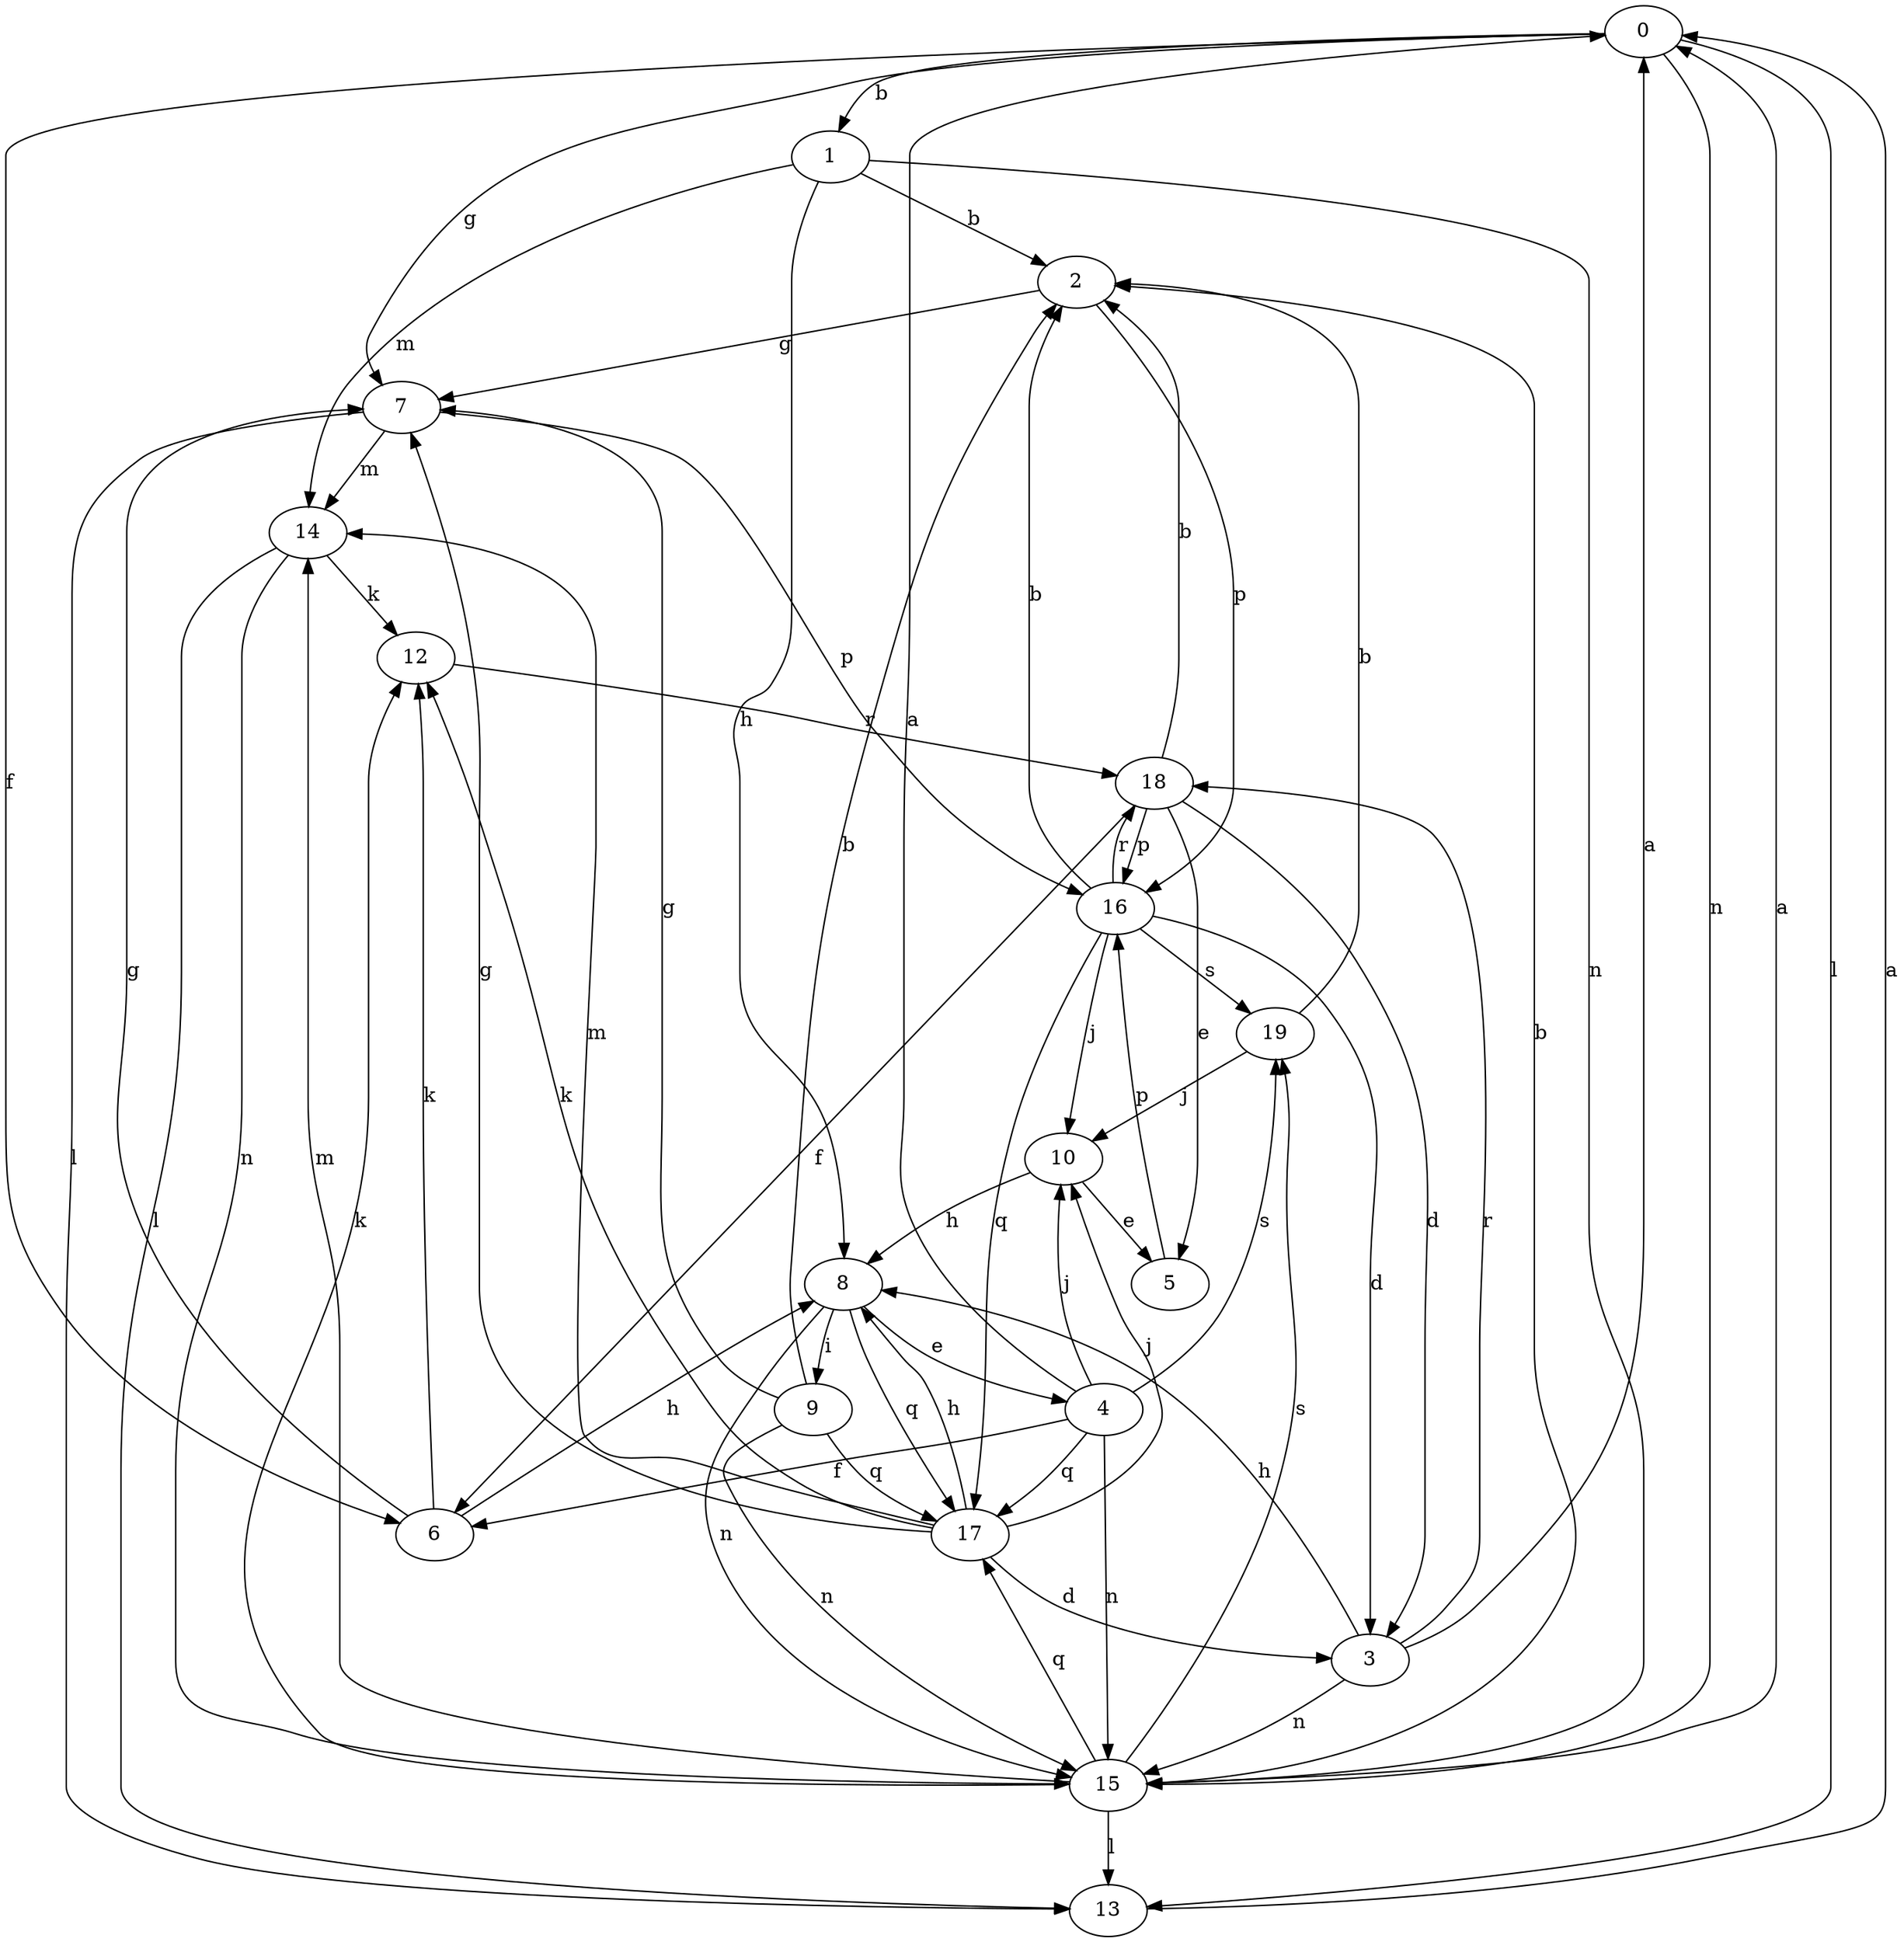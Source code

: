 strict digraph  {
0;
1;
2;
3;
4;
5;
6;
7;
8;
9;
10;
12;
13;
14;
15;
16;
17;
18;
19;
0 -> 1  [label=b];
0 -> 6  [label=f];
0 -> 7  [label=g];
0 -> 13  [label=l];
0 -> 15  [label=n];
1 -> 2  [label=b];
1 -> 8  [label=h];
1 -> 14  [label=m];
1 -> 15  [label=n];
2 -> 7  [label=g];
2 -> 16  [label=p];
3 -> 0  [label=a];
3 -> 8  [label=h];
3 -> 15  [label=n];
3 -> 18  [label=r];
4 -> 0  [label=a];
4 -> 6  [label=f];
4 -> 10  [label=j];
4 -> 15  [label=n];
4 -> 17  [label=q];
4 -> 19  [label=s];
5 -> 16  [label=p];
6 -> 7  [label=g];
6 -> 8  [label=h];
6 -> 12  [label=k];
7 -> 13  [label=l];
7 -> 14  [label=m];
7 -> 16  [label=p];
8 -> 4  [label=e];
8 -> 9  [label=i];
8 -> 15  [label=n];
8 -> 17  [label=q];
9 -> 2  [label=b];
9 -> 7  [label=g];
9 -> 15  [label=n];
9 -> 17  [label=q];
10 -> 5  [label=e];
10 -> 8  [label=h];
12 -> 18  [label=r];
13 -> 0  [label=a];
14 -> 12  [label=k];
14 -> 13  [label=l];
14 -> 15  [label=n];
15 -> 0  [label=a];
15 -> 2  [label=b];
15 -> 12  [label=k];
15 -> 13  [label=l];
15 -> 14  [label=m];
15 -> 17  [label=q];
15 -> 19  [label=s];
16 -> 2  [label=b];
16 -> 3  [label=d];
16 -> 10  [label=j];
16 -> 17  [label=q];
16 -> 18  [label=r];
16 -> 19  [label=s];
17 -> 3  [label=d];
17 -> 7  [label=g];
17 -> 8  [label=h];
17 -> 10  [label=j];
17 -> 12  [label=k];
17 -> 14  [label=m];
18 -> 2  [label=b];
18 -> 3  [label=d];
18 -> 5  [label=e];
18 -> 6  [label=f];
18 -> 16  [label=p];
19 -> 2  [label=b];
19 -> 10  [label=j];
}
